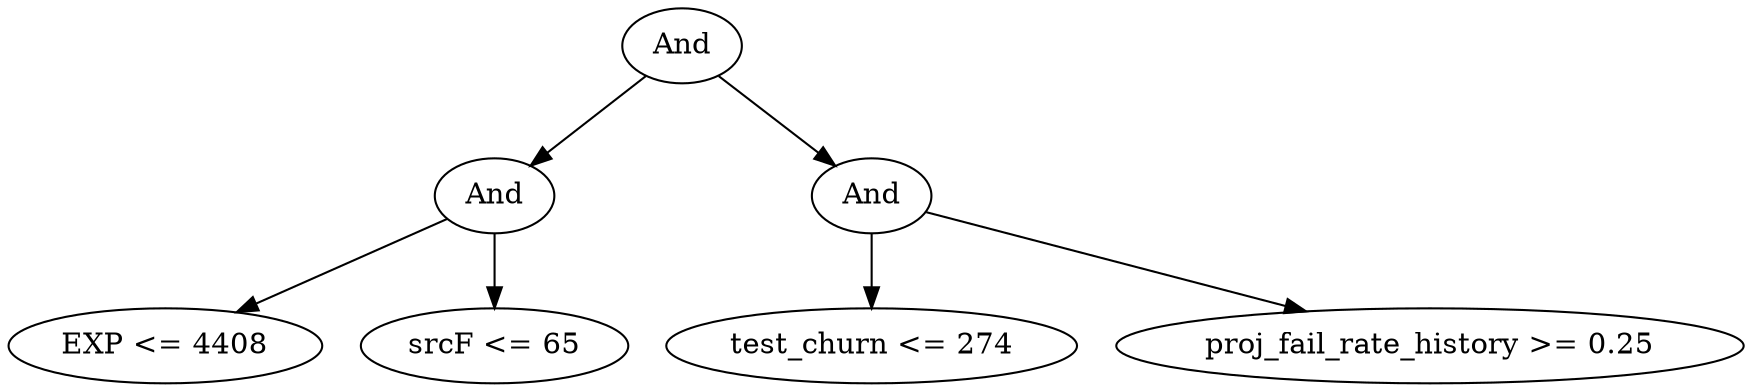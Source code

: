 digraph G {
	graph [bb="0,0,675.33,180",
		dpi=78
	];
	node [label="\N"];
	1	 [height=0.5,
		label=And,
		pos="265.09,162",
		width=0.75];
	2	 [height=0.5,
		label=And,
		pos="192.09,90",
		width=0.75];
	1 -> 2	 [pos="e,206.85,105.14 250.32,146.83 239.93,136.87 225.85,123.37 214.14,112.14"];
	3	 [height=0.5,
		label=And,
		pos="339.09,90",
		width=0.75];
	1 -> 3	 [pos="e,324.14,105.14 280.07,146.83 290.6,136.87 304.88,123.37 316.75,112.14"];
	4	 [height=0.5,
		label="EXP <= 4408",
		pos="61.095,18",
		width=1.6971];
	2 -> 4	 [pos="e,89.197,34.017 171.63,78.063 152.06,67.607 122.1,51.599 98.308,38.885"];
	5	 [height=0.5,
		label="srcF <= 65",
		pos="192.09,18",
		width=1.4443];
	2 -> 5	 [pos="e,192.09,36.104 192.09,71.697 192.09,63.983 192.09,54.712 192.09,46.112"];
	6	 [height=0.5,
		label="test_churn <= 274",
		pos="339.09,18",
		width=2.1484];
	3 -> 6	 [pos="e,339.09,36.104 339.09,71.697 339.09,63.983 339.09,54.712 339.09,46.112"];
	7	 [height=0.5,
		label="proj_fail_rate_history >= 0.25",
		pos="555.09,18",
		width=3.34];
	3 -> 7	 [pos="e,507.04,34.573 363.04,81.241 395.2,70.817 453.41,51.955 497.34,37.718"];
}
